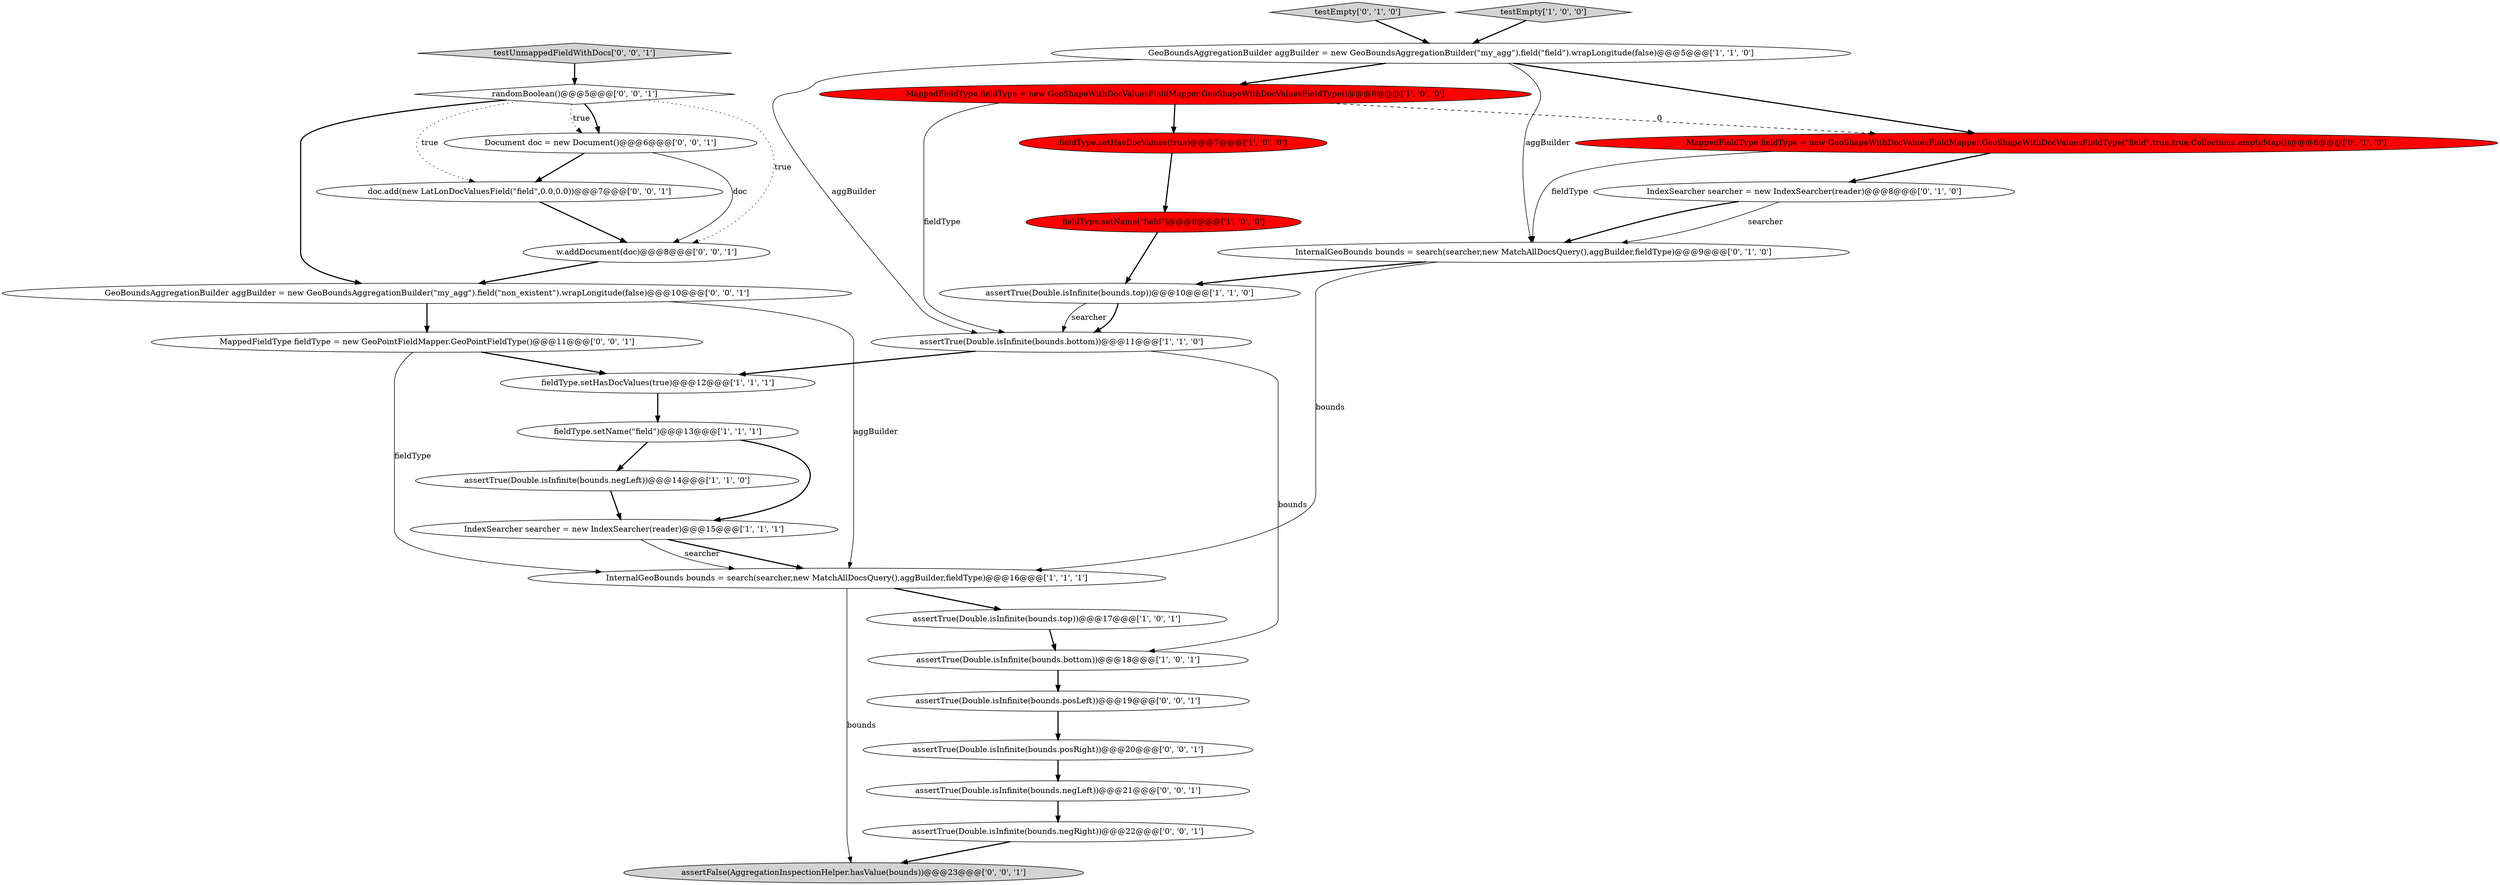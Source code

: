 digraph {
11 [style = filled, label = "MappedFieldType fieldType = new GeoShapeWithDocValuesFieldMapper.GeoShapeWithDocValuesFieldType()@@@6@@@['1', '0', '0']", fillcolor = red, shape = ellipse image = "AAA1AAABBB1BBB"];
28 [style = filled, label = "w.addDocument(doc)@@@8@@@['0', '0', '1']", fillcolor = white, shape = ellipse image = "AAA0AAABBB3BBB"];
29 [style = filled, label = "assertTrue(Double.isInfinite(bounds.negRight))@@@22@@@['0', '0', '1']", fillcolor = white, shape = ellipse image = "AAA0AAABBB3BBB"];
1 [style = filled, label = "fieldType.setName(\"field\")@@@8@@@['1', '0', '0']", fillcolor = red, shape = ellipse image = "AAA1AAABBB1BBB"];
12 [style = filled, label = "fieldType.setHasDocValues(true)@@@12@@@['1', '1', '1']", fillcolor = white, shape = ellipse image = "AAA0AAABBB1BBB"];
7 [style = filled, label = "assertTrue(Double.isInfinite(bounds.negLeft))@@@14@@@['1', '1', '0']", fillcolor = white, shape = ellipse image = "AAA0AAABBB1BBB"];
21 [style = filled, label = "GeoBoundsAggregationBuilder aggBuilder = new GeoBoundsAggregationBuilder(\"my_agg\").field(\"non_existent\").wrapLongitude(false)@@@10@@@['0', '0', '1']", fillcolor = white, shape = ellipse image = "AAA0AAABBB3BBB"];
24 [style = filled, label = "doc.add(new LatLonDocValuesField(\"field\",0.0,0.0))@@@7@@@['0', '0', '1']", fillcolor = white, shape = ellipse image = "AAA0AAABBB3BBB"];
20 [style = filled, label = "randomBoolean()@@@5@@@['0', '0', '1']", fillcolor = white, shape = diamond image = "AAA0AAABBB3BBB"];
18 [style = filled, label = "Document doc = new Document()@@@6@@@['0', '0', '1']", fillcolor = white, shape = ellipse image = "AAA0AAABBB3BBB"];
19 [style = filled, label = "assertTrue(Double.isInfinite(bounds.posRight))@@@20@@@['0', '0', '1']", fillcolor = white, shape = ellipse image = "AAA0AAABBB3BBB"];
17 [style = filled, label = "testEmpty['0', '1', '0']", fillcolor = lightgray, shape = diamond image = "AAA0AAABBB2BBB"];
10 [style = filled, label = "InternalGeoBounds bounds = search(searcher,new MatchAllDocsQuery(),aggBuilder,fieldType)@@@16@@@['1', '1', '1']", fillcolor = white, shape = ellipse image = "AAA0AAABBB1BBB"];
2 [style = filled, label = "assertTrue(Double.isInfinite(bounds.top))@@@17@@@['1', '0', '1']", fillcolor = white, shape = ellipse image = "AAA0AAABBB1BBB"];
9 [style = filled, label = "assertTrue(Double.isInfinite(bounds.bottom))@@@11@@@['1', '1', '0']", fillcolor = white, shape = ellipse image = "AAA0AAABBB1BBB"];
23 [style = filled, label = "MappedFieldType fieldType = new GeoPointFieldMapper.GeoPointFieldType()@@@11@@@['0', '0', '1']", fillcolor = white, shape = ellipse image = "AAA0AAABBB3BBB"];
25 [style = filled, label = "testUnmappedFieldWithDocs['0', '0', '1']", fillcolor = lightgray, shape = diamond image = "AAA0AAABBB3BBB"];
4 [style = filled, label = "assertTrue(Double.isInfinite(bounds.top))@@@10@@@['1', '1', '0']", fillcolor = white, shape = ellipse image = "AAA0AAABBB1BBB"];
26 [style = filled, label = "assertTrue(Double.isInfinite(bounds.posLeft))@@@19@@@['0', '0', '1']", fillcolor = white, shape = ellipse image = "AAA0AAABBB3BBB"];
6 [style = filled, label = "fieldType.setHasDocValues(true)@@@7@@@['1', '0', '0']", fillcolor = red, shape = ellipse image = "AAA1AAABBB1BBB"];
15 [style = filled, label = "InternalGeoBounds bounds = search(searcher,new MatchAllDocsQuery(),aggBuilder,fieldType)@@@9@@@['0', '1', '0']", fillcolor = white, shape = ellipse image = "AAA0AAABBB2BBB"];
8 [style = filled, label = "assertTrue(Double.isInfinite(bounds.bottom))@@@18@@@['1', '0', '1']", fillcolor = white, shape = ellipse image = "AAA0AAABBB1BBB"];
0 [style = filled, label = "fieldType.setName(\"field\")@@@13@@@['1', '1', '1']", fillcolor = white, shape = ellipse image = "AAA0AAABBB1BBB"];
3 [style = filled, label = "testEmpty['1', '0', '0']", fillcolor = lightgray, shape = diamond image = "AAA0AAABBB1BBB"];
5 [style = filled, label = "IndexSearcher searcher = new IndexSearcher(reader)@@@15@@@['1', '1', '1']", fillcolor = white, shape = ellipse image = "AAA0AAABBB1BBB"];
14 [style = filled, label = "IndexSearcher searcher = new IndexSearcher(reader)@@@8@@@['0', '1', '0']", fillcolor = white, shape = ellipse image = "AAA0AAABBB2BBB"];
22 [style = filled, label = "assertTrue(Double.isInfinite(bounds.negLeft))@@@21@@@['0', '0', '1']", fillcolor = white, shape = ellipse image = "AAA0AAABBB3BBB"];
27 [style = filled, label = "assertFalse(AggregationInspectionHelper.hasValue(bounds))@@@23@@@['0', '0', '1']", fillcolor = lightgray, shape = ellipse image = "AAA0AAABBB3BBB"];
13 [style = filled, label = "GeoBoundsAggregationBuilder aggBuilder = new GeoBoundsAggregationBuilder(\"my_agg\").field(\"field\").wrapLongitude(false)@@@5@@@['1', '1', '0']", fillcolor = white, shape = ellipse image = "AAA0AAABBB1BBB"];
16 [style = filled, label = "MappedFieldType fieldType = new GeoShapeWithDocValuesFieldMapper.GeoShapeWithDocValuesFieldType(\"field\",true,true,Collections.emptyMap())@@@6@@@['0', '1', '0']", fillcolor = red, shape = ellipse image = "AAA1AAABBB2BBB"];
4->9 [style = bold, label=""];
5->10 [style = bold, label=""];
24->28 [style = bold, label=""];
1->4 [style = bold, label=""];
9->8 [style = solid, label="bounds"];
18->24 [style = bold, label=""];
4->9 [style = solid, label="searcher"];
20->24 [style = dotted, label="true"];
11->16 [style = dashed, label="0"];
11->6 [style = bold, label=""];
22->29 [style = bold, label=""];
21->10 [style = solid, label="aggBuilder"];
8->26 [style = bold, label=""];
16->15 [style = solid, label="fieldType"];
5->10 [style = solid, label="searcher"];
26->19 [style = bold, label=""];
12->0 [style = bold, label=""];
13->11 [style = bold, label=""];
13->16 [style = bold, label=""];
13->15 [style = solid, label="aggBuilder"];
23->10 [style = solid, label="fieldType"];
15->10 [style = solid, label="bounds"];
0->7 [style = bold, label=""];
20->21 [style = bold, label=""];
20->18 [style = bold, label=""];
14->15 [style = solid, label="searcher"];
6->1 [style = bold, label=""];
29->27 [style = bold, label=""];
25->20 [style = bold, label=""];
7->5 [style = bold, label=""];
28->21 [style = bold, label=""];
20->28 [style = dotted, label="true"];
15->4 [style = bold, label=""];
20->18 [style = dotted, label="true"];
3->13 [style = bold, label=""];
16->14 [style = bold, label=""];
13->9 [style = solid, label="aggBuilder"];
10->2 [style = bold, label=""];
14->15 [style = bold, label=""];
17->13 [style = bold, label=""];
9->12 [style = bold, label=""];
23->12 [style = bold, label=""];
11->9 [style = solid, label="fieldType"];
10->27 [style = solid, label="bounds"];
19->22 [style = bold, label=""];
18->28 [style = solid, label="doc"];
2->8 [style = bold, label=""];
0->5 [style = bold, label=""];
21->23 [style = bold, label=""];
}
